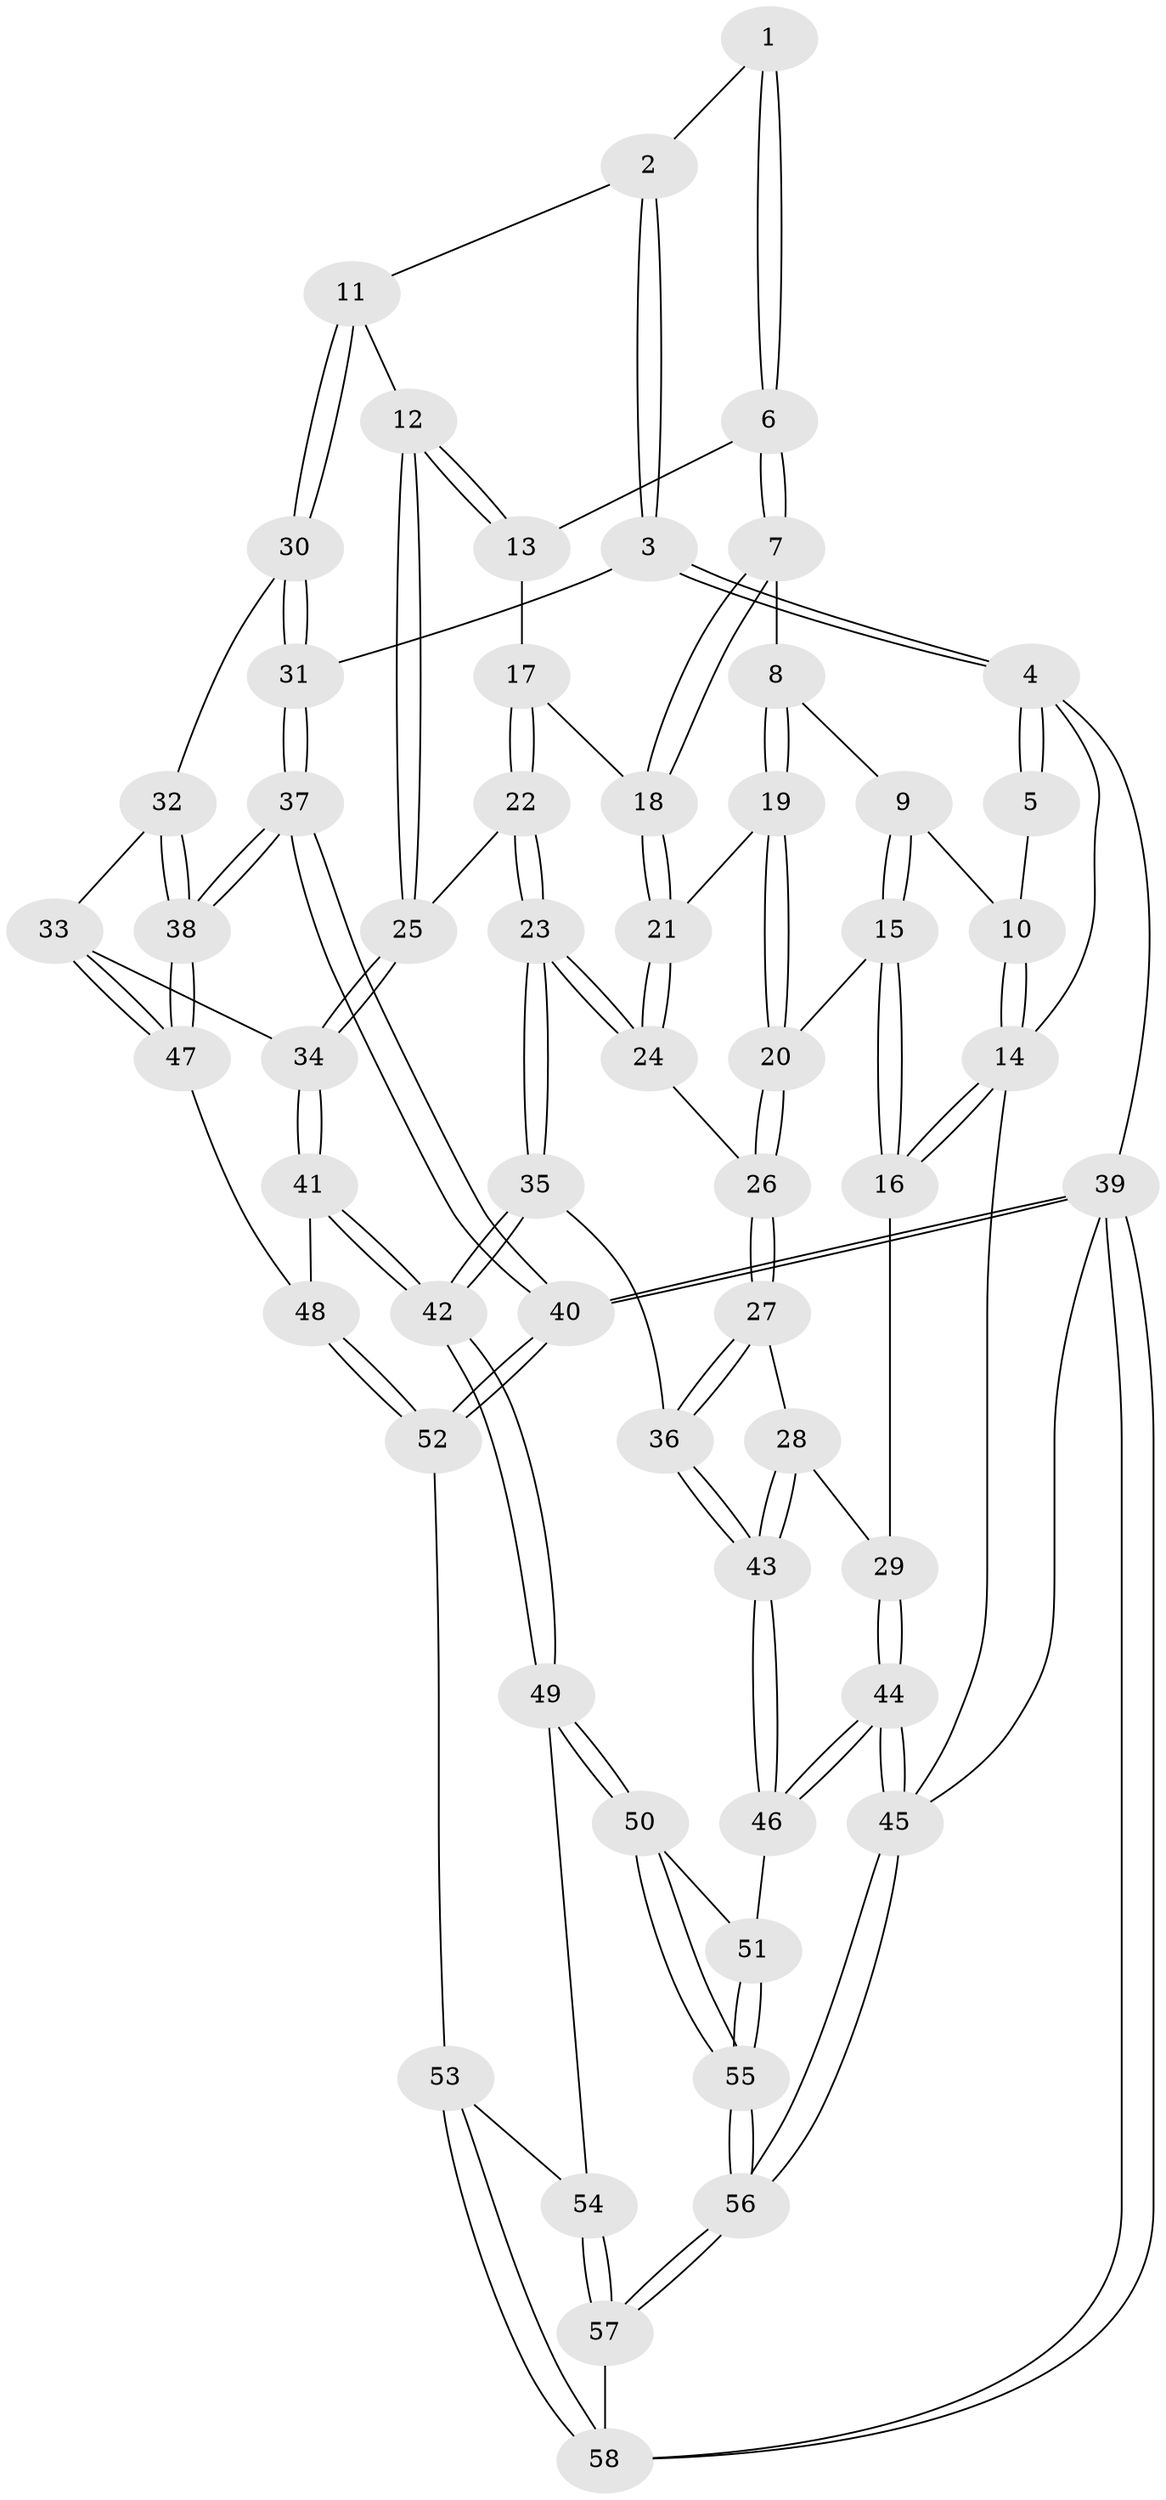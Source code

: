 // coarse degree distribution, {3: 0.20588235294117646, 4: 0.47058823529411764, 5: 0.3235294117647059}
// Generated by graph-tools (version 1.1) at 2025/52/02/27/25 19:52:41]
// undirected, 58 vertices, 142 edges
graph export_dot {
graph [start="1"]
  node [color=gray90,style=filled];
  1 [pos="+0.558737026692873+0"];
  2 [pos="+0.7610540950636431+0.06263162251492721"];
  3 [pos="+1+0"];
  4 [pos="+1+0"];
  5 [pos="+0.5506409426394591+0"];
  6 [pos="+0.553460157924894+0"];
  7 [pos="+0.39661386179834807+0.1803938468854917"];
  8 [pos="+0.2380977857353954+0.13298274805047597"];
  9 [pos="+0.15623170471721154+0"];
  10 [pos="+0.10426971644343948+0"];
  11 [pos="+0.7894805080533196+0.27078689961461166"];
  12 [pos="+0.7515833201798369+0.28502232124804616"];
  13 [pos="+0.5975371062039716+0.15001470244555742"];
  14 [pos="+0+0"];
  15 [pos="+0.055294530610101186+0.23185898718522344"];
  16 [pos="+0+0.3751488528714758"];
  17 [pos="+0.4865721822761807+0.25287737322983733"];
  18 [pos="+0.42820975862524446+0.23648814492598025"];
  19 [pos="+0.22811511422201544+0.21321745840513842"];
  20 [pos="+0.18894754226017313+0.28865635899303566"];
  21 [pos="+0.3644214289799814+0.313459659803275"];
  22 [pos="+0.569677093869265+0.4395047859600654"];
  23 [pos="+0.43161862752406277+0.5185594460606014"];
  24 [pos="+0.3542490721753917+0.40442487010920536"];
  25 [pos="+0.6482447113387809+0.4336154439671195"];
  26 [pos="+0.18070893702561527+0.35471289725567445"];
  27 [pos="+0.13693755464740304+0.39806130728773387"];
  28 [pos="+0+0.4059484500209185"];
  29 [pos="+0+0.40304743404611076"];
  30 [pos="+1+0.26578301432578744"];
  31 [pos="+1+0.23812390202860015"];
  32 [pos="+0.8753430938267517+0.4836640306766912"];
  33 [pos="+0.771735581816013+0.5638165082157448"];
  34 [pos="+0.73956777097115+0.5599548839392214"];
  35 [pos="+0.41385349956811+0.5572986813819388"];
  36 [pos="+0.22782666628240564+0.6264322208484709"];
  37 [pos="+1+0.758882055195656"];
  38 [pos="+1+0.738066138326238"];
  39 [pos="+1+1"];
  40 [pos="+1+0.8995987992921921"];
  41 [pos="+0.6817736729584869+0.7014281951819887"];
  42 [pos="+0.5200584952975362+0.751431882247982"];
  43 [pos="+0.20508349652458382+0.6531171107258911"];
  44 [pos="+0+1"];
  45 [pos="+0+1"];
  46 [pos="+0.16714444532039993+0.7317564337844327"];
  47 [pos="+0.9504710072873802+0.6762291780304381"];
  48 [pos="+0.7310730581442104+0.7549518868512278"];
  49 [pos="+0.5089693062782502+0.7952225676360226"];
  50 [pos="+0.4140401900974413+0.8596593662772829"];
  51 [pos="+0.21266125714351575+0.7623976680297376"];
  52 [pos="+0.7787957915211982+0.8718778330768655"];
  53 [pos="+0.6930125564724587+0.9448017243120197"];
  54 [pos="+0.5286074675534219+0.8195478185567721"];
  55 [pos="+0.3474133821968382+1"];
  56 [pos="+0.32252018801943316+1"];
  57 [pos="+0.5445704747359472+1"];
  58 [pos="+0.6447565659258193+1"];
  1 -- 2;
  1 -- 6;
  1 -- 6;
  2 -- 3;
  2 -- 3;
  2 -- 11;
  3 -- 4;
  3 -- 4;
  3 -- 31;
  4 -- 5;
  4 -- 5;
  4 -- 14;
  4 -- 39;
  5 -- 10;
  6 -- 7;
  6 -- 7;
  6 -- 13;
  7 -- 8;
  7 -- 18;
  7 -- 18;
  8 -- 9;
  8 -- 19;
  8 -- 19;
  9 -- 10;
  9 -- 15;
  9 -- 15;
  10 -- 14;
  10 -- 14;
  11 -- 12;
  11 -- 30;
  11 -- 30;
  12 -- 13;
  12 -- 13;
  12 -- 25;
  12 -- 25;
  13 -- 17;
  14 -- 16;
  14 -- 16;
  14 -- 45;
  15 -- 16;
  15 -- 16;
  15 -- 20;
  16 -- 29;
  17 -- 18;
  17 -- 22;
  17 -- 22;
  18 -- 21;
  18 -- 21;
  19 -- 20;
  19 -- 20;
  19 -- 21;
  20 -- 26;
  20 -- 26;
  21 -- 24;
  21 -- 24;
  22 -- 23;
  22 -- 23;
  22 -- 25;
  23 -- 24;
  23 -- 24;
  23 -- 35;
  23 -- 35;
  24 -- 26;
  25 -- 34;
  25 -- 34;
  26 -- 27;
  26 -- 27;
  27 -- 28;
  27 -- 36;
  27 -- 36;
  28 -- 29;
  28 -- 43;
  28 -- 43;
  29 -- 44;
  29 -- 44;
  30 -- 31;
  30 -- 31;
  30 -- 32;
  31 -- 37;
  31 -- 37;
  32 -- 33;
  32 -- 38;
  32 -- 38;
  33 -- 34;
  33 -- 47;
  33 -- 47;
  34 -- 41;
  34 -- 41;
  35 -- 36;
  35 -- 42;
  35 -- 42;
  36 -- 43;
  36 -- 43;
  37 -- 38;
  37 -- 38;
  37 -- 40;
  37 -- 40;
  38 -- 47;
  38 -- 47;
  39 -- 40;
  39 -- 40;
  39 -- 58;
  39 -- 58;
  39 -- 45;
  40 -- 52;
  40 -- 52;
  41 -- 42;
  41 -- 42;
  41 -- 48;
  42 -- 49;
  42 -- 49;
  43 -- 46;
  43 -- 46;
  44 -- 45;
  44 -- 45;
  44 -- 46;
  44 -- 46;
  45 -- 56;
  45 -- 56;
  46 -- 51;
  47 -- 48;
  48 -- 52;
  48 -- 52;
  49 -- 50;
  49 -- 50;
  49 -- 54;
  50 -- 51;
  50 -- 55;
  50 -- 55;
  51 -- 55;
  51 -- 55;
  52 -- 53;
  53 -- 54;
  53 -- 58;
  53 -- 58;
  54 -- 57;
  54 -- 57;
  55 -- 56;
  55 -- 56;
  56 -- 57;
  56 -- 57;
  57 -- 58;
}
